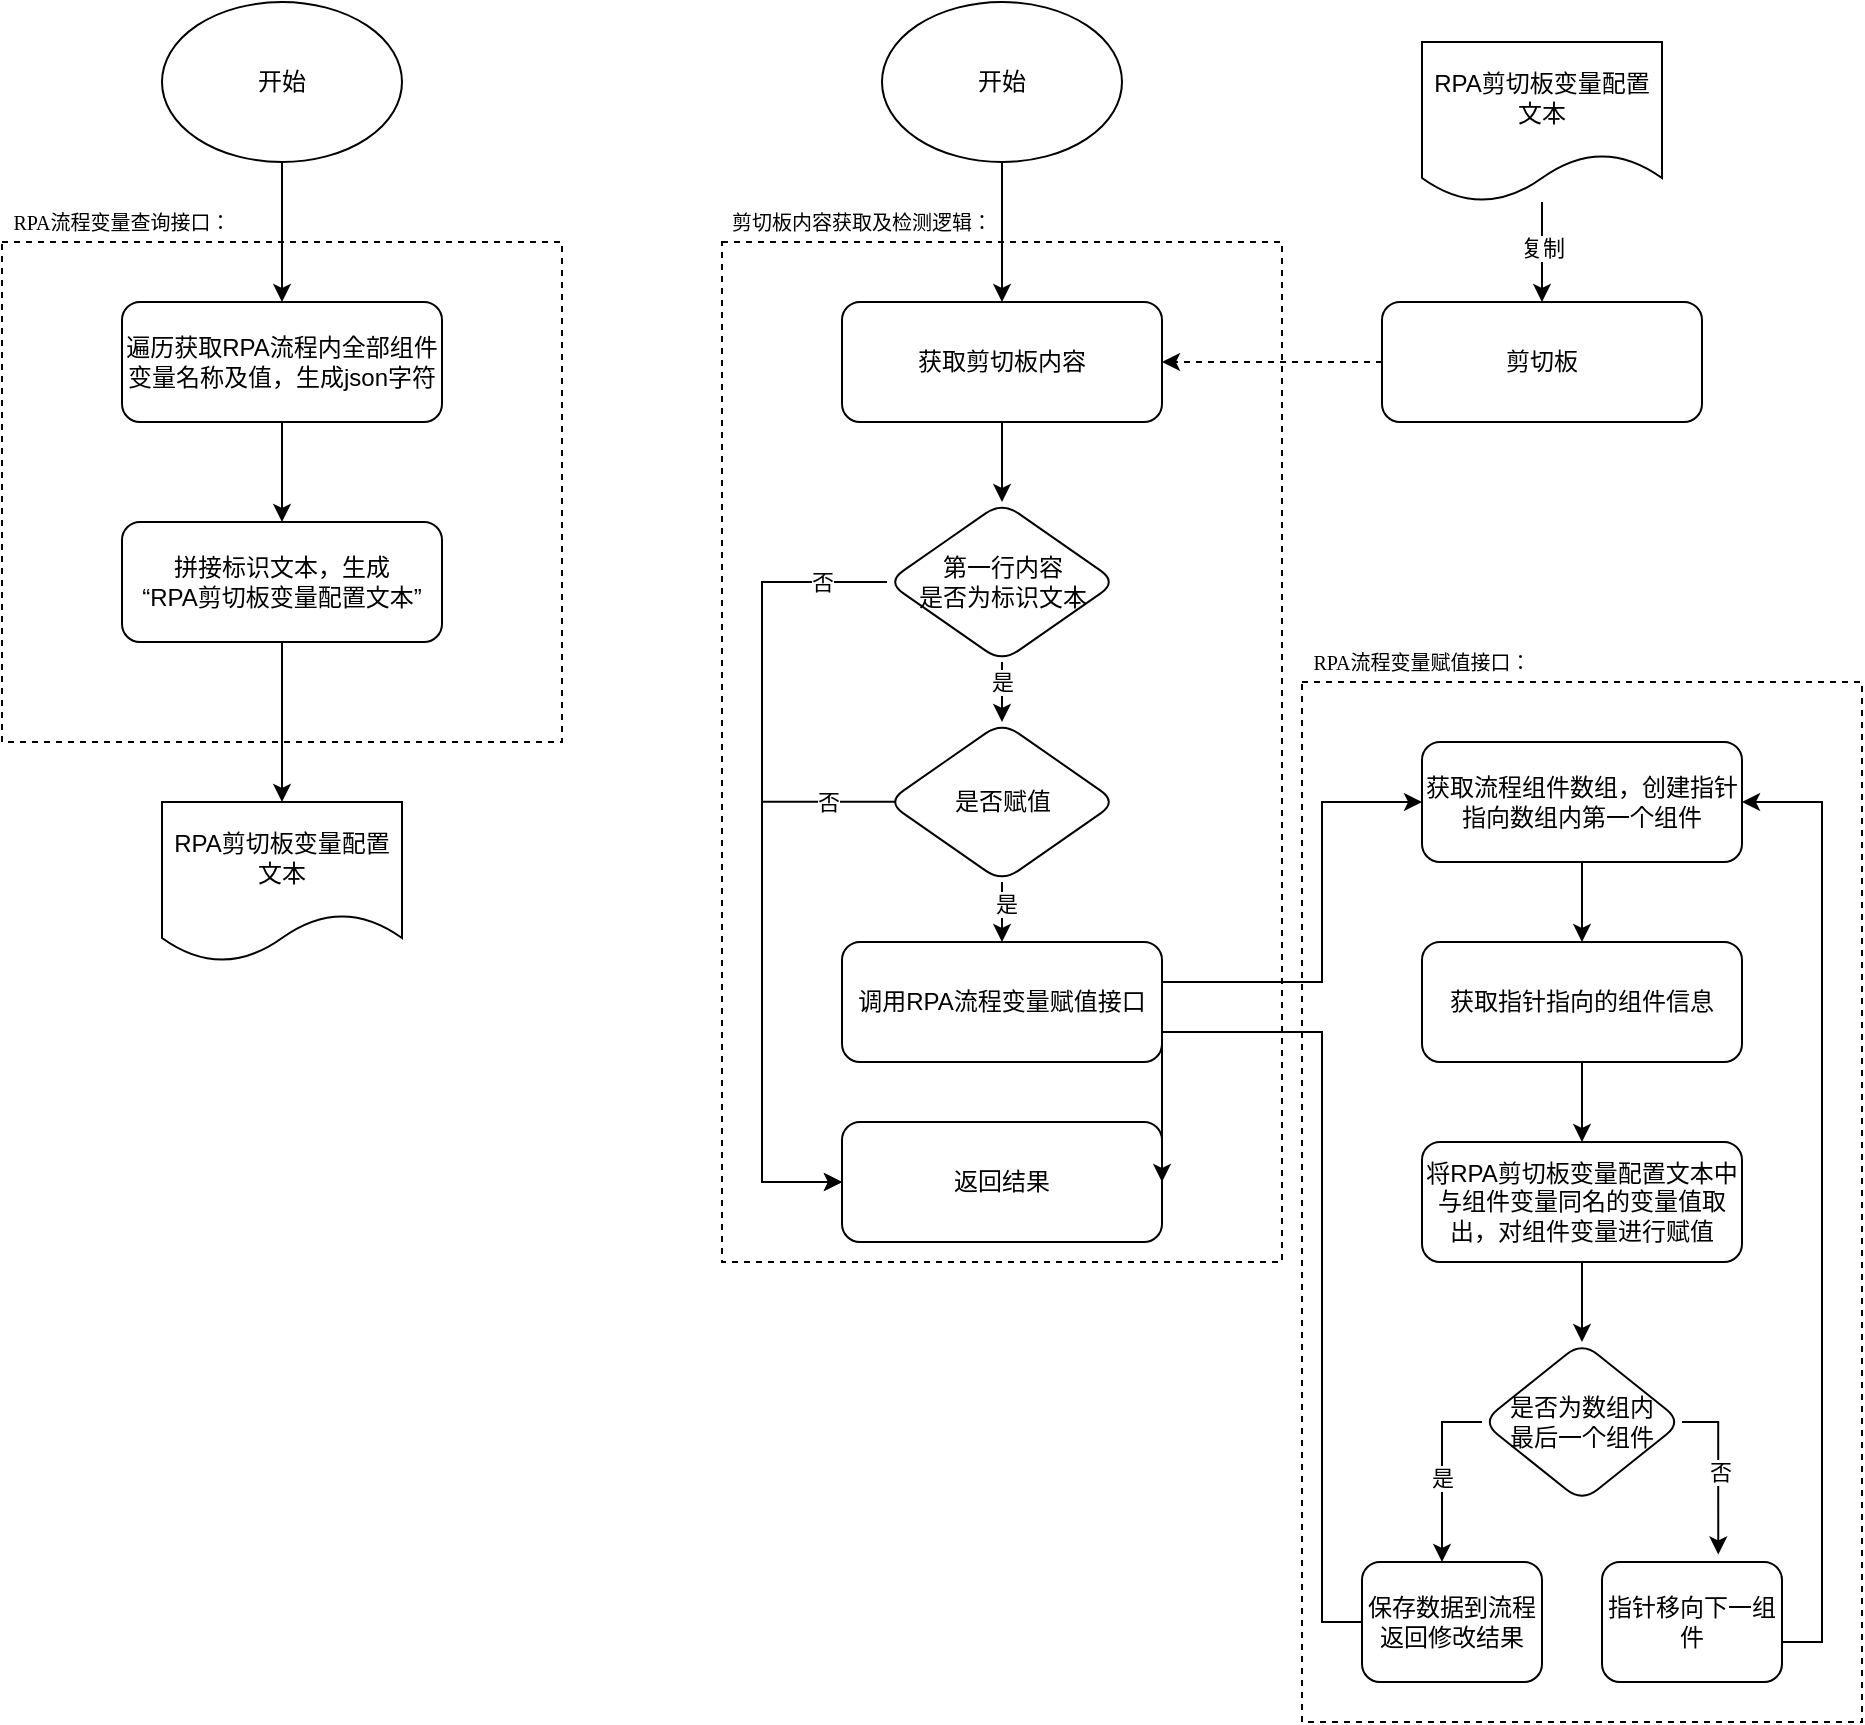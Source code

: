 <mxfile version="21.3.4" type="github">
  <diagram name="第 1 页" id="AZO0v5cLZBHS767uDpq4">
    <mxGraphModel dx="763" dy="473" grid="1" gridSize="10" guides="1" tooltips="1" connect="1" arrows="1" fold="1" page="1" pageScale="1" pageWidth="827" pageHeight="1169" math="0" shadow="0">
      <root>
        <mxCell id="0" />
        <mxCell id="1" parent="0" />
        <mxCell id="bXYHZFamC-rftGEKUajG-1" value="" style="rounded=0;whiteSpace=wrap;html=1;dashed=1;rotation=0;" parent="1" vertex="1">
          <mxGeometry x="930" y="510" width="280" height="520" as="geometry">
            <mxPoint x="11" as="offset" />
          </mxGeometry>
        </mxCell>
        <mxCell id="-5UoQ5pMXS-h1j_7CnzQ-15" value="" style="rounded=0;whiteSpace=wrap;html=1;dashed=1;" parent="1" vertex="1">
          <mxGeometry x="640" y="290" width="280" height="510" as="geometry" />
        </mxCell>
        <mxCell id="-5UoQ5pMXS-h1j_7CnzQ-3" value="" style="rounded=0;whiteSpace=wrap;html=1;dashed=1;" parent="1" vertex="1">
          <mxGeometry x="280" y="290" width="280" height="250" as="geometry" />
        </mxCell>
        <mxCell id="-5UoQ5pMXS-h1j_7CnzQ-5" style="edgeStyle=orthogonalEdgeStyle;rounded=0;orthogonalLoop=1;jettySize=auto;html=1;entryX=0.5;entryY=0;entryDx=0;entryDy=0;" parent="1" source="-5UoQ5pMXS-h1j_7CnzQ-1" target="-5UoQ5pMXS-h1j_7CnzQ-2" edge="1">
          <mxGeometry relative="1" as="geometry" />
        </mxCell>
        <mxCell id="-5UoQ5pMXS-h1j_7CnzQ-1" value="开始" style="ellipse;whiteSpace=wrap;html=1;" parent="1" vertex="1">
          <mxGeometry x="360" y="170" width="120" height="80" as="geometry" />
        </mxCell>
        <mxCell id="-5UoQ5pMXS-h1j_7CnzQ-7" value="" style="edgeStyle=orthogonalEdgeStyle;rounded=0;orthogonalLoop=1;jettySize=auto;html=1;" parent="1" source="-5UoQ5pMXS-h1j_7CnzQ-2" target="-5UoQ5pMXS-h1j_7CnzQ-6" edge="1">
          <mxGeometry relative="1" as="geometry" />
        </mxCell>
        <mxCell id="-5UoQ5pMXS-h1j_7CnzQ-2" value="遍历获取RPA流程内全部组件变量名称及值，生成json字符" style="rounded=1;whiteSpace=wrap;html=1;" parent="1" vertex="1">
          <mxGeometry x="340" y="320" width="160" height="60" as="geometry" />
        </mxCell>
        <mxCell id="-5UoQ5pMXS-h1j_7CnzQ-4" value="&lt;p style=&quot;margin: 0pt 0pt 0.0pt; font-family: &amp;quot;Times New Roman&amp;quot;; color: rgb(0, 0, 0); font-size: 10px; text-align: start;&quot; class=&quot;MsoNormal&quot;&gt;RPA流程&lt;span style=&quot;font-family: 宋体; font-size: 10px;&quot;&gt;变量查询接口：&lt;/span&gt;&lt;/p&gt;" style="text;html=1;strokeColor=none;fillColor=none;align=center;verticalAlign=middle;whiteSpace=wrap;rounded=0;fontSize=10;" parent="1" vertex="1">
          <mxGeometry x="280" y="270" width="120" height="20" as="geometry" />
        </mxCell>
        <mxCell id="-5UoQ5pMXS-h1j_7CnzQ-9" style="edgeStyle=orthogonalEdgeStyle;rounded=0;orthogonalLoop=1;jettySize=auto;html=1;" parent="1" source="-5UoQ5pMXS-h1j_7CnzQ-6" target="-5UoQ5pMXS-h1j_7CnzQ-8" edge="1">
          <mxGeometry relative="1" as="geometry" />
        </mxCell>
        <mxCell id="-5UoQ5pMXS-h1j_7CnzQ-6" value="拼接标识文本，生成&lt;br&gt;“RPA剪切板变量配置文本”" style="rounded=1;whiteSpace=wrap;html=1;" parent="1" vertex="1">
          <mxGeometry x="340" y="430" width="160" height="60" as="geometry" />
        </mxCell>
        <mxCell id="-5UoQ5pMXS-h1j_7CnzQ-8" value="RPA剪切板变量配置文本" style="shape=document;whiteSpace=wrap;html=1;boundedLbl=1;" parent="1" vertex="1">
          <mxGeometry x="360" y="570" width="120" height="80" as="geometry" />
        </mxCell>
        <mxCell id="-5UoQ5pMXS-h1j_7CnzQ-12" style="edgeStyle=orthogonalEdgeStyle;rounded=0;orthogonalLoop=1;jettySize=auto;html=1;" parent="1" source="-5UoQ5pMXS-h1j_7CnzQ-10" target="-5UoQ5pMXS-h1j_7CnzQ-11" edge="1">
          <mxGeometry relative="1" as="geometry" />
        </mxCell>
        <mxCell id="-5UoQ5pMXS-h1j_7CnzQ-13" value="复制" style="edgeLabel;html=1;align=center;verticalAlign=middle;resizable=0;points=[];" parent="-5UoQ5pMXS-h1j_7CnzQ-12" vertex="1" connectable="0">
          <mxGeometry x="-0.082" relative="1" as="geometry">
            <mxPoint as="offset" />
          </mxGeometry>
        </mxCell>
        <mxCell id="-5UoQ5pMXS-h1j_7CnzQ-10" value="RPA剪切板变量配置文本" style="shape=document;whiteSpace=wrap;html=1;boundedLbl=1;" parent="1" vertex="1">
          <mxGeometry x="990" y="190" width="120" height="80" as="geometry" />
        </mxCell>
        <mxCell id="-5UoQ5pMXS-h1j_7CnzQ-19" style="edgeStyle=orthogonalEdgeStyle;rounded=0;orthogonalLoop=1;jettySize=auto;html=1;entryX=1;entryY=0.5;entryDx=0;entryDy=0;dashed=1;" parent="1" source="-5UoQ5pMXS-h1j_7CnzQ-11" target="-5UoQ5pMXS-h1j_7CnzQ-14" edge="1">
          <mxGeometry relative="1" as="geometry" />
        </mxCell>
        <mxCell id="-5UoQ5pMXS-h1j_7CnzQ-11" value="剪切板" style="rounded=1;whiteSpace=wrap;html=1;" parent="1" vertex="1">
          <mxGeometry x="970" y="320" width="160" height="60" as="geometry" />
        </mxCell>
        <mxCell id="-5UoQ5pMXS-h1j_7CnzQ-45" style="edgeStyle=orthogonalEdgeStyle;rounded=0;orthogonalLoop=1;jettySize=auto;html=1;entryX=0.5;entryY=0;entryDx=0;entryDy=0;" parent="1" source="-5UoQ5pMXS-h1j_7CnzQ-14" target="-5UoQ5pMXS-h1j_7CnzQ-21" edge="1">
          <mxGeometry relative="1" as="geometry" />
        </mxCell>
        <mxCell id="-5UoQ5pMXS-h1j_7CnzQ-14" value="获取剪切板内容" style="rounded=1;whiteSpace=wrap;html=1;" parent="1" vertex="1">
          <mxGeometry x="700" y="320" width="160" height="60" as="geometry" />
        </mxCell>
        <mxCell id="-5UoQ5pMXS-h1j_7CnzQ-16" value="&lt;p style=&quot;margin: 0pt 0pt 0.0pt; text-align: start;&quot; class=&quot;MsoNormal&quot;&gt;&lt;font face=&quot;Times New Roman&quot;&gt;剪切板内容获取及检测逻辑：&lt;/font&gt;&lt;br&gt;&lt;/p&gt;" style="text;html=1;strokeColor=none;fillColor=none;align=center;verticalAlign=middle;whiteSpace=wrap;rounded=0;fontSize=10;" parent="1" vertex="1">
          <mxGeometry x="640" y="270" width="140" height="20" as="geometry" />
        </mxCell>
        <mxCell id="-5UoQ5pMXS-h1j_7CnzQ-18" style="edgeStyle=orthogonalEdgeStyle;rounded=0;orthogonalLoop=1;jettySize=auto;html=1;entryX=0.5;entryY=0;entryDx=0;entryDy=0;" parent="1" source="-5UoQ5pMXS-h1j_7CnzQ-17" target="-5UoQ5pMXS-h1j_7CnzQ-14" edge="1">
          <mxGeometry relative="1" as="geometry" />
        </mxCell>
        <mxCell id="-5UoQ5pMXS-h1j_7CnzQ-17" value="开始" style="ellipse;whiteSpace=wrap;html=1;" parent="1" vertex="1">
          <mxGeometry x="720" y="170" width="120" height="80" as="geometry" />
        </mxCell>
        <mxCell id="-5UoQ5pMXS-h1j_7CnzQ-26" value="" style="edgeStyle=orthogonalEdgeStyle;rounded=0;orthogonalLoop=1;jettySize=auto;html=1;" parent="1" source="-5UoQ5pMXS-h1j_7CnzQ-21" target="-5UoQ5pMXS-h1j_7CnzQ-36" edge="1">
          <mxGeometry relative="1" as="geometry">
            <mxPoint x="780.0" y="520" as="targetPoint" />
          </mxGeometry>
        </mxCell>
        <mxCell id="-5UoQ5pMXS-h1j_7CnzQ-27" value="是" style="edgeLabel;html=1;align=center;verticalAlign=middle;resizable=0;points=[];" parent="-5UoQ5pMXS-h1j_7CnzQ-26" vertex="1" connectable="0">
          <mxGeometry x="0.041" y="-2" relative="1" as="geometry">
            <mxPoint x="-2" y="-4" as="offset" />
          </mxGeometry>
        </mxCell>
        <mxCell id="-5UoQ5pMXS-h1j_7CnzQ-28" style="edgeStyle=orthogonalEdgeStyle;rounded=0;orthogonalLoop=1;jettySize=auto;html=1;entryX=0;entryY=0.5;entryDx=0;entryDy=0;exitX=0;exitY=0.5;exitDx=0;exitDy=0;" parent="1" source="-5UoQ5pMXS-h1j_7CnzQ-21" target="bXYHZFamC-rftGEKUajG-24" edge="1">
          <mxGeometry relative="1" as="geometry">
            <Array as="points">
              <mxPoint x="660" y="460" />
              <mxPoint x="660" y="760" />
            </Array>
          </mxGeometry>
        </mxCell>
        <mxCell id="bvUPyIc0E92nJTVu-KhP-1" value="否" style="edgeLabel;html=1;align=center;verticalAlign=middle;resizable=0;points=[];" vertex="1" connectable="0" parent="-5UoQ5pMXS-h1j_7CnzQ-28">
          <mxGeometry x="-0.814" y="-1" relative="1" as="geometry">
            <mxPoint x="5" y="1" as="offset" />
          </mxGeometry>
        </mxCell>
        <mxCell id="-5UoQ5pMXS-h1j_7CnzQ-21" value="第一行内容&lt;br&gt;是否为标识文本" style="rhombus;whiteSpace=wrap;html=1;rounded=1;" parent="1" vertex="1">
          <mxGeometry x="722.5" y="420" width="115" height="80" as="geometry" />
        </mxCell>
        <mxCell id="-5UoQ5pMXS-h1j_7CnzQ-43" style="edgeStyle=orthogonalEdgeStyle;rounded=0;orthogonalLoop=1;jettySize=auto;html=1;entryX=0;entryY=0.5;entryDx=0;entryDy=0;exitX=0.054;exitY=0.499;exitDx=0;exitDy=0;exitPerimeter=0;" parent="1" source="-5UoQ5pMXS-h1j_7CnzQ-36" target="bXYHZFamC-rftGEKUajG-24" edge="1">
          <mxGeometry relative="1" as="geometry">
            <Array as="points">
              <mxPoint x="660" y="570" />
              <mxPoint x="660" y="760" />
            </Array>
          </mxGeometry>
        </mxCell>
        <mxCell id="-5UoQ5pMXS-h1j_7CnzQ-44" value="否" style="edgeLabel;html=1;align=center;verticalAlign=middle;resizable=0;points=[];" parent="-5UoQ5pMXS-h1j_7CnzQ-43" vertex="1" connectable="0">
          <mxGeometry x="-0.825" relative="1" as="geometry">
            <mxPoint x="-10" as="offset" />
          </mxGeometry>
        </mxCell>
        <mxCell id="bXYHZFamC-rftGEKUajG-14" value="" style="edgeStyle=orthogonalEdgeStyle;rounded=0;orthogonalLoop=1;jettySize=auto;html=1;" parent="1" source="-5UoQ5pMXS-h1j_7CnzQ-36" target="bXYHZFamC-rftGEKUajG-13" edge="1">
          <mxGeometry relative="1" as="geometry" />
        </mxCell>
        <mxCell id="bXYHZFamC-rftGEKUajG-15" value="是" style="edgeLabel;html=1;align=center;verticalAlign=middle;resizable=0;points=[];" parent="bXYHZFamC-rftGEKUajG-14" vertex="1" connectable="0">
          <mxGeometry x="0.24" y="2" relative="1" as="geometry">
            <mxPoint as="offset" />
          </mxGeometry>
        </mxCell>
        <mxCell id="-5UoQ5pMXS-h1j_7CnzQ-36" value="是否赋值" style="rhombus;whiteSpace=wrap;html=1;rounded=1;" parent="1" vertex="1">
          <mxGeometry x="722.5" y="530" width="115" height="80" as="geometry" />
        </mxCell>
        <mxCell id="bXYHZFamC-rftGEKUajG-8" style="edgeStyle=orthogonalEdgeStyle;rounded=0;orthogonalLoop=1;jettySize=auto;html=1;" parent="1" source="bXYHZFamC-rftGEKUajG-2" target="bXYHZFamC-rftGEKUajG-6" edge="1">
          <mxGeometry relative="1" as="geometry" />
        </mxCell>
        <mxCell id="bXYHZFamC-rftGEKUajG-2" value="获取流程组件数组，创建指针指向数组内第一个组件" style="rounded=1;whiteSpace=wrap;html=1;" parent="1" vertex="1">
          <mxGeometry x="990" y="540" width="160" height="60" as="geometry" />
        </mxCell>
        <mxCell id="bXYHZFamC-rftGEKUajG-3" value="&lt;p style=&quot;margin: 0pt 0pt 0.0pt; text-align: start;&quot; class=&quot;MsoNormal&quot;&gt;&lt;font face=&quot;Times New Roman&quot;&gt;RPA流程变量赋值接口：&lt;/font&gt;&lt;br&gt;&lt;/p&gt;" style="text;html=1;strokeColor=none;fillColor=none;align=center;verticalAlign=middle;whiteSpace=wrap;rounded=0;fontSize=10;" parent="1" vertex="1">
          <mxGeometry x="930" y="490" width="120" height="20" as="geometry" />
        </mxCell>
        <mxCell id="bXYHZFamC-rftGEKUajG-10" style="edgeStyle=orthogonalEdgeStyle;rounded=0;orthogonalLoop=1;jettySize=auto;html=1;" parent="1" source="bXYHZFamC-rftGEKUajG-6" target="bXYHZFamC-rftGEKUajG-9" edge="1">
          <mxGeometry relative="1" as="geometry" />
        </mxCell>
        <mxCell id="bXYHZFamC-rftGEKUajG-6" value="获取指针指向的组件信息" style="rounded=1;whiteSpace=wrap;html=1;" parent="1" vertex="1">
          <mxGeometry x="990" y="640" width="160" height="60" as="geometry" />
        </mxCell>
        <mxCell id="bXYHZFamC-rftGEKUajG-18" value="" style="rounded=0;orthogonalLoop=1;jettySize=auto;html=1;edgeStyle=orthogonalEdgeStyle;" parent="1" source="bXYHZFamC-rftGEKUajG-9" target="bXYHZFamC-rftGEKUajG-17" edge="1">
          <mxGeometry relative="1" as="geometry" />
        </mxCell>
        <mxCell id="bXYHZFamC-rftGEKUajG-9" value="将RPA剪切板变量配置文本中与组件变量同名的变量值取出，对组件变量进行赋值" style="rounded=1;whiteSpace=wrap;html=1;" parent="1" vertex="1">
          <mxGeometry x="990" y="740" width="160" height="60" as="geometry" />
        </mxCell>
        <mxCell id="bXYHZFamC-rftGEKUajG-16" style="edgeStyle=orthogonalEdgeStyle;rounded=0;orthogonalLoop=1;jettySize=auto;html=1;entryX=0;entryY=0.5;entryDx=0;entryDy=0;exitX=1;exitY=0.25;exitDx=0;exitDy=0;" parent="1" source="bXYHZFamC-rftGEKUajG-13" target="bXYHZFamC-rftGEKUajG-2" edge="1">
          <mxGeometry relative="1" as="geometry">
            <Array as="points">
              <mxPoint x="860" y="660" />
              <mxPoint x="940" y="660" />
              <mxPoint x="940" y="570" />
            </Array>
          </mxGeometry>
        </mxCell>
        <mxCell id="bXYHZFamC-rftGEKUajG-13" value="调用RPA流程变量赋值接口" style="rounded=1;whiteSpace=wrap;html=1;" parent="1" vertex="1">
          <mxGeometry x="700" y="640" width="160" height="60" as="geometry" />
        </mxCell>
        <mxCell id="pG6HokT5-xX8IT0DQ0fy-10" value="" style="edgeStyle=orthogonalEdgeStyle;rounded=0;orthogonalLoop=1;jettySize=auto;html=1;exitX=0;exitY=0.5;exitDx=0;exitDy=0;" parent="1" source="bXYHZFamC-rftGEKUajG-17" target="pG6HokT5-xX8IT0DQ0fy-3" edge="1">
          <mxGeometry relative="1" as="geometry">
            <Array as="points">
              <mxPoint x="1000" y="880" />
            </Array>
          </mxGeometry>
        </mxCell>
        <mxCell id="pG6HokT5-xX8IT0DQ0fy-12" value="是" style="edgeLabel;html=1;align=center;verticalAlign=middle;resizable=0;points=[];" parent="pG6HokT5-xX8IT0DQ0fy-10" vertex="1" connectable="0">
          <mxGeometry x="0.063" relative="1" as="geometry">
            <mxPoint as="offset" />
          </mxGeometry>
        </mxCell>
        <mxCell id="pG6HokT5-xX8IT0DQ0fy-14" style="edgeStyle=orthogonalEdgeStyle;rounded=0;orthogonalLoop=1;jettySize=auto;html=1;entryX=0.646;entryY=-0.063;entryDx=0;entryDy=0;exitX=1;exitY=0.5;exitDx=0;exitDy=0;entryPerimeter=0;" parent="1" source="bXYHZFamC-rftGEKUajG-17" target="bXYHZFamC-rftGEKUajG-19" edge="1">
          <mxGeometry relative="1" as="geometry">
            <Array as="points">
              <mxPoint x="1138" y="880" />
            </Array>
          </mxGeometry>
        </mxCell>
        <mxCell id="pG6HokT5-xX8IT0DQ0fy-15" value="否" style="edgeLabel;html=1;align=center;verticalAlign=middle;resizable=0;points=[];" parent="pG6HokT5-xX8IT0DQ0fy-14" vertex="1" connectable="0">
          <mxGeometry x="0.005" y="1" relative="1" as="geometry">
            <mxPoint as="offset" />
          </mxGeometry>
        </mxCell>
        <mxCell id="bXYHZFamC-rftGEKUajG-17" value="是否为数组内&lt;br&gt;最后一个组件" style="rhombus;whiteSpace=wrap;html=1;rounded=1;" parent="1" vertex="1">
          <mxGeometry x="1020" y="840" width="100" height="80" as="geometry" />
        </mxCell>
        <mxCell id="bXYHZFamC-rftGEKUajG-23" style="edgeStyle=orthogonalEdgeStyle;rounded=0;orthogonalLoop=1;jettySize=auto;html=1;entryX=1;entryY=0.5;entryDx=0;entryDy=0;exitX=1;exitY=0.5;exitDx=0;exitDy=0;" parent="1" source="bXYHZFamC-rftGEKUajG-19" target="bXYHZFamC-rftGEKUajG-2" edge="1">
          <mxGeometry relative="1" as="geometry">
            <Array as="points">
              <mxPoint x="1170" y="990" />
              <mxPoint x="1190" y="990" />
              <mxPoint x="1190" y="570" />
            </Array>
          </mxGeometry>
        </mxCell>
        <mxCell id="bXYHZFamC-rftGEKUajG-19" value="指针移向下一组件" style="rounded=1;whiteSpace=wrap;html=1;" parent="1" vertex="1">
          <mxGeometry x="1080" y="950" width="90" height="60" as="geometry" />
        </mxCell>
        <mxCell id="bXYHZFamC-rftGEKUajG-24" value="返回结果" style="rounded=1;whiteSpace=wrap;html=1;" parent="1" vertex="1">
          <mxGeometry x="700" y="730" width="160" height="60" as="geometry" />
        </mxCell>
        <mxCell id="pG6HokT5-xX8IT0DQ0fy-7" style="edgeStyle=orthogonalEdgeStyle;rounded=0;orthogonalLoop=1;jettySize=auto;html=1;entryX=1;entryY=0.5;entryDx=0;entryDy=0;exitX=0;exitY=0.5;exitDx=0;exitDy=0;" parent="1" source="pG6HokT5-xX8IT0DQ0fy-3" target="bXYHZFamC-rftGEKUajG-24" edge="1">
          <mxGeometry relative="1" as="geometry">
            <Array as="points">
              <mxPoint x="940" y="980" />
              <mxPoint x="940" y="685" />
              <mxPoint x="860" y="685" />
            </Array>
          </mxGeometry>
        </mxCell>
        <mxCell id="pG6HokT5-xX8IT0DQ0fy-3" value="保存数据到流程&lt;br&gt;返回修改结果" style="rounded=1;whiteSpace=wrap;html=1;" parent="1" vertex="1">
          <mxGeometry x="960" y="950" width="90" height="60" as="geometry" />
        </mxCell>
      </root>
    </mxGraphModel>
  </diagram>
</mxfile>
